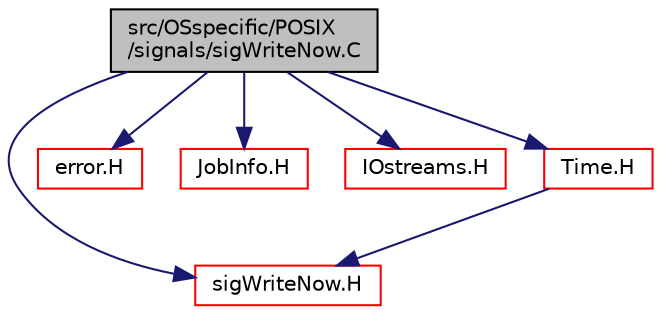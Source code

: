 digraph "src/OSspecific/POSIX/signals/sigWriteNow.C"
{
  bgcolor="transparent";
  edge [fontname="Helvetica",fontsize="10",labelfontname="Helvetica",labelfontsize="10"];
  node [fontname="Helvetica",fontsize="10",shape=record];
  Node0 [label="src/OSspecific/POSIX\l/signals/sigWriteNow.C",height=0.2,width=0.4,color="black", fillcolor="grey75", style="filled", fontcolor="black"];
  Node0 -> Node1 [color="midnightblue",fontsize="10",style="solid",fontname="Helvetica"];
  Node1 [label="sigWriteNow.H",height=0.2,width=0.4,color="red",URL="$a13820.html"];
  Node0 -> Node3 [color="midnightblue",fontsize="10",style="solid",fontname="Helvetica"];
  Node3 [label="error.H",height=0.2,width=0.4,color="red",URL="$a09629.html"];
  Node0 -> Node48 [color="midnightblue",fontsize="10",style="solid",fontname="Helvetica"];
  Node48 [label="JobInfo.H",height=0.2,width=0.4,color="red",URL="$a11006.html"];
  Node0 -> Node91 [color="midnightblue",fontsize="10",style="solid",fontname="Helvetica"];
  Node91 [label="IOstreams.H",height=0.2,width=0.4,color="red",URL="$a09830.html",tooltip="Useful combination of include files which define Sin, Sout and Serr and the use of IO streams general..."];
  Node0 -> Node95 [color="midnightblue",fontsize="10",style="solid",fontname="Helvetica"];
  Node95 [label="Time.H",height=0.2,width=0.4,color="red",URL="$a10025.html"];
  Node95 -> Node1 [color="midnightblue",fontsize="10",style="solid",fontname="Helvetica"];
}
